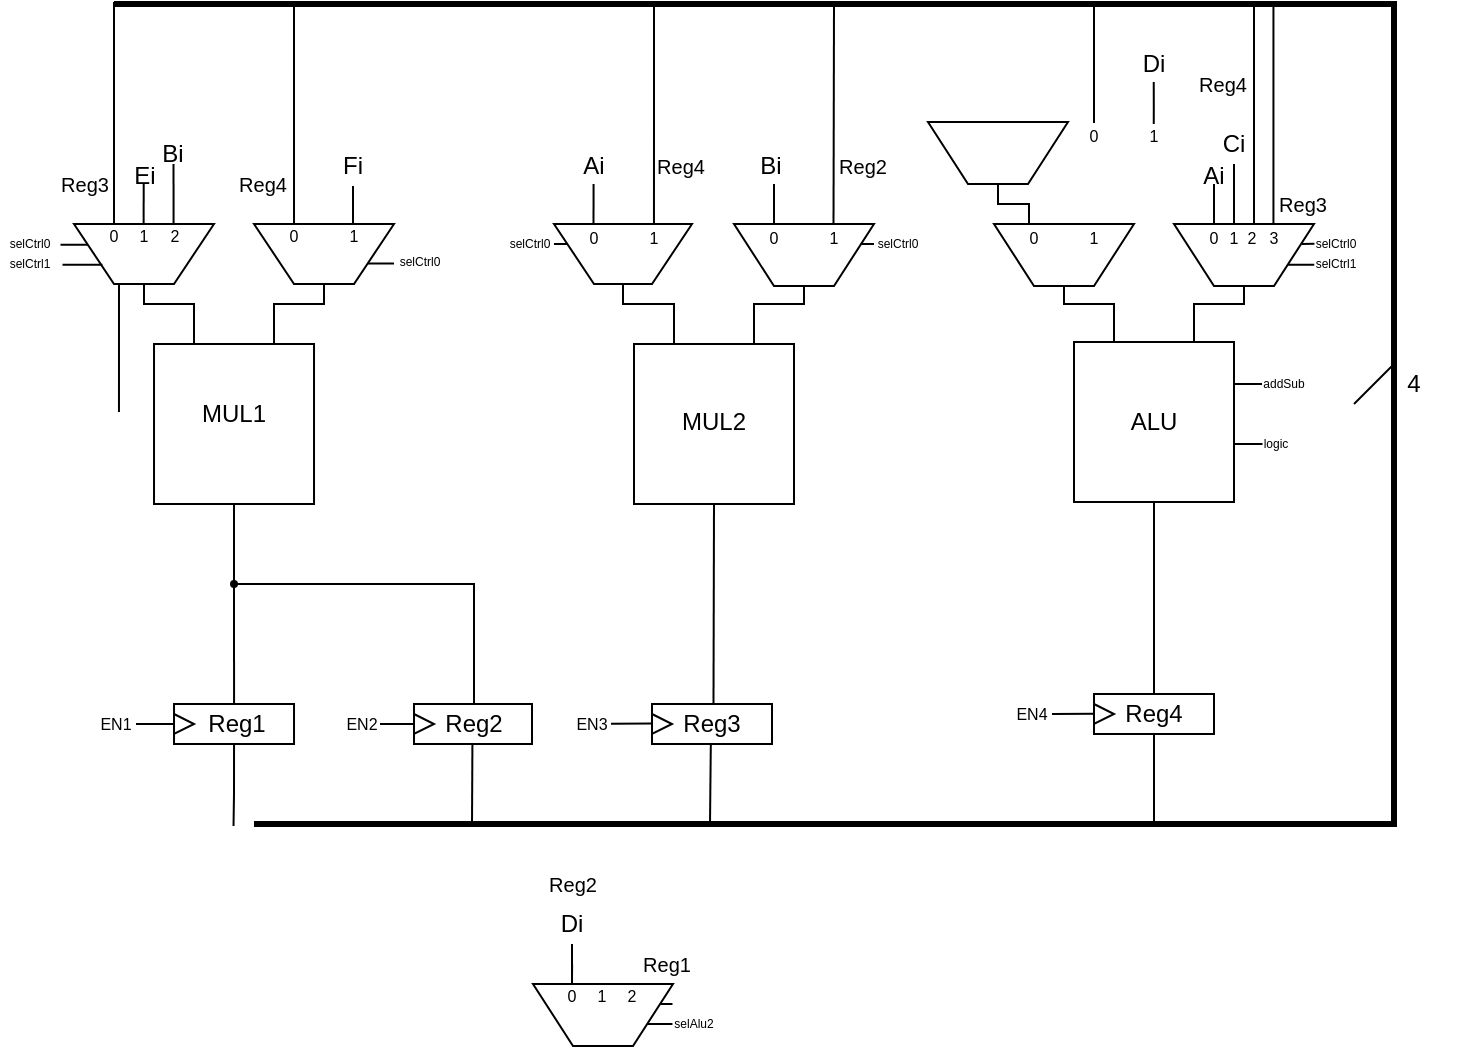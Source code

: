 <mxfile version="24.7.16">
  <diagram name="Página-1" id="IcZZVgsk4rq1F31GZpby">
    <mxGraphModel dx="361" dy="198" grid="1" gridSize="10" guides="1" tooltips="1" connect="1" arrows="1" fold="1" page="1" pageScale="1" pageWidth="827" pageHeight="1169" math="0" shadow="0">
      <root>
        <mxCell id="0" />
        <mxCell id="1" parent="0" />
        <mxCell id="w3CWmhNfxF5kTrnPfjpj-2" value="" style="rounded=0;whiteSpace=wrap;html=1;" parent="1" vertex="1">
          <mxGeometry x="399" y="400" width="60" height="20" as="geometry" />
        </mxCell>
        <mxCell id="w3CWmhNfxF5kTrnPfjpj-3" value="" style="triangle;whiteSpace=wrap;html=1;" parent="1" vertex="1">
          <mxGeometry x="399" y="405" width="10" height="10" as="geometry" />
        </mxCell>
        <mxCell id="w3CWmhNfxF5kTrnPfjpj-4" value="" style="rounded=0;whiteSpace=wrap;html=1;" parent="1" vertex="1">
          <mxGeometry x="160.01" y="400" width="60" height="20" as="geometry" />
        </mxCell>
        <mxCell id="w3CWmhNfxF5kTrnPfjpj-5" value="" style="triangle;whiteSpace=wrap;html=1;" parent="1" vertex="1">
          <mxGeometry x="160.01" y="405" width="10" height="10" as="geometry" />
        </mxCell>
        <mxCell id="w3CWmhNfxF5kTrnPfjpj-6" value="" style="rounded=0;whiteSpace=wrap;html=1;" parent="1" vertex="1">
          <mxGeometry x="620" y="395" width="60" height="20" as="geometry" />
        </mxCell>
        <mxCell id="w3CWmhNfxF5kTrnPfjpj-7" value="" style="triangle;whiteSpace=wrap;html=1;" parent="1" vertex="1">
          <mxGeometry x="620" y="400" width="10" height="10" as="geometry" />
        </mxCell>
        <mxCell id="w3CWmhNfxF5kTrnPfjpj-8" value="" style="rounded=0;whiteSpace=wrap;html=1;" parent="1" vertex="1">
          <mxGeometry x="280" y="400" width="59" height="20" as="geometry" />
        </mxCell>
        <mxCell id="w3CWmhNfxF5kTrnPfjpj-9" value="" style="triangle;whiteSpace=wrap;html=1;" parent="1" vertex="1">
          <mxGeometry x="280" y="405" width="10" height="10" as="geometry" />
        </mxCell>
        <mxCell id="w3CWmhNfxF5kTrnPfjpj-23" value="" style="whiteSpace=wrap;html=1;aspect=fixed;" parent="1" vertex="1">
          <mxGeometry x="150.01" y="220" width="80" height="80" as="geometry" />
        </mxCell>
        <mxCell id="w3CWmhNfxF5kTrnPfjpj-24" value="" style="whiteSpace=wrap;html=1;aspect=fixed;" parent="1" vertex="1">
          <mxGeometry x="390" y="220" width="80" height="80" as="geometry" />
        </mxCell>
        <mxCell id="3O2pPFy6m0-4gP0cNO_q-87" style="edgeStyle=orthogonalEdgeStyle;rounded=0;orthogonalLoop=1;jettySize=auto;html=1;endArrow=none;endFill=0;exitX=0.5;exitY=1;exitDx=0;exitDy=0;" edge="1" parent="1" source="w3CWmhNfxF5kTrnPfjpj-25">
          <mxGeometry relative="1" as="geometry">
            <mxPoint x="650" y="304" as="sourcePoint" />
            <mxPoint x="650" y="395" as="targetPoint" />
          </mxGeometry>
        </mxCell>
        <mxCell id="w3CWmhNfxF5kTrnPfjpj-25" value="" style="whiteSpace=wrap;html=1;aspect=fixed;" parent="1" vertex="1">
          <mxGeometry x="610" y="219" width="80" height="80" as="geometry" />
        </mxCell>
        <mxCell id="w3CWmhNfxF5kTrnPfjpj-175" style="edgeStyle=orthogonalEdgeStyle;rounded=0;orthogonalLoop=1;jettySize=auto;html=1;exitX=0.25;exitY=1;exitDx=0;exitDy=0;endArrow=none;endFill=0;" parent="1" edge="1">
          <mxGeometry relative="1" as="geometry">
            <mxPoint x="130" y="49" as="targetPoint" />
            <mxPoint x="132.49" y="254.0" as="sourcePoint" />
            <Array as="points">
              <mxPoint x="132.5" y="165.03" />
              <mxPoint x="129.5" y="165.03" />
            </Array>
          </mxGeometry>
        </mxCell>
        <mxCell id="w3CWmhNfxF5kTrnPfjpj-26" value="" style="shape=trapezoid;perimeter=trapezoidPerimeter;whiteSpace=wrap;html=1;fixedSize=1;direction=west;" parent="1" vertex="1">
          <mxGeometry x="110" y="160" width="70" height="30" as="geometry" />
        </mxCell>
        <mxCell id="w3CWmhNfxF5kTrnPfjpj-32" value="" style="ellipse;whiteSpace=wrap;html=1;aspect=fixed;rotation=15;" parent="1" vertex="1">
          <mxGeometry x="220.01" y="183.28" as="geometry" />
        </mxCell>
        <mxCell id="w3CWmhNfxF5kTrnPfjpj-37" value="ALU" style="text;html=1;align=center;verticalAlign=middle;whiteSpace=wrap;rounded=0;" parent="1" vertex="1">
          <mxGeometry x="620" y="244" width="60" height="30" as="geometry" />
        </mxCell>
        <mxCell id="w3CWmhNfxF5kTrnPfjpj-46" value="MUL1" style="text;html=1;align=center;verticalAlign=middle;whiteSpace=wrap;rounded=0;" parent="1" vertex="1">
          <mxGeometry x="160.01" y="240" width="60" height="30" as="geometry" />
        </mxCell>
        <mxCell id="w3CWmhNfxF5kTrnPfjpj-47" value="&lt;div&gt;MUL2&lt;/div&gt;" style="text;html=1;align=center;verticalAlign=middle;whiteSpace=wrap;rounded=0;" parent="1" vertex="1">
          <mxGeometry x="400" y="244" width="60" height="30" as="geometry" />
        </mxCell>
        <mxCell id="w3CWmhNfxF5kTrnPfjpj-50" value="" style="endArrow=none;html=1;rounded=0;" parent="1" edge="1">
          <mxGeometry width="50" height="50" relative="1" as="geometry">
            <mxPoint x="310" y="400" as="sourcePoint" />
            <mxPoint x="190" y="340" as="targetPoint" />
            <Array as="points">
              <mxPoint x="310" y="340" />
            </Array>
          </mxGeometry>
        </mxCell>
        <mxCell id="w3CWmhNfxF5kTrnPfjpj-58" value="" style="endArrow=none;html=1;rounded=0;entryX=0.5;entryY=0;entryDx=0;entryDy=0;" parent="1" target="w3CWmhNfxF5kTrnPfjpj-26" edge="1">
          <mxGeometry width="50" height="50" relative="1" as="geometry">
            <mxPoint x="170" y="220" as="sourcePoint" />
            <mxPoint x="168.76" y="195" as="targetPoint" />
            <Array as="points">
              <mxPoint x="170" y="210" />
              <mxPoint x="170" y="200" />
              <mxPoint x="160" y="200" />
              <mxPoint x="145" y="200" />
            </Array>
          </mxGeometry>
        </mxCell>
        <mxCell id="w3CWmhNfxF5kTrnPfjpj-65" value="Reg3" style="text;html=1;align=center;verticalAlign=middle;whiteSpace=wrap;rounded=0;" parent="1" vertex="1">
          <mxGeometry x="399" y="395" width="60" height="30" as="geometry" />
        </mxCell>
        <mxCell id="3O2pPFy6m0-4gP0cNO_q-81" style="edgeStyle=orthogonalEdgeStyle;rounded=0;orthogonalLoop=1;jettySize=auto;html=1;endArrow=none;endFill=0;exitX=0.475;exitY=0.833;exitDx=0;exitDy=0;exitPerimeter=0;" edge="1" parent="1" source="w3CWmhNfxF5kTrnPfjpj-66">
          <mxGeometry relative="1" as="geometry">
            <mxPoint x="189.76" y="461" as="targetPoint" />
            <mxPoint x="190.26" y="426" as="sourcePoint" />
          </mxGeometry>
        </mxCell>
        <mxCell id="w3CWmhNfxF5kTrnPfjpj-66" value="Reg1" style="text;html=1;align=center;verticalAlign=middle;whiteSpace=wrap;rounded=0;" parent="1" vertex="1">
          <mxGeometry x="162" y="395" width="59" height="30" as="geometry" />
        </mxCell>
        <mxCell id="w3CWmhNfxF5kTrnPfjpj-67" value="Reg4" style="text;html=1;align=center;verticalAlign=middle;whiteSpace=wrap;rounded=0;" parent="1" vertex="1">
          <mxGeometry x="620" y="390" width="60" height="30" as="geometry" />
        </mxCell>
        <mxCell id="w3CWmhNfxF5kTrnPfjpj-68" value="Reg2" style="text;html=1;align=center;verticalAlign=middle;whiteSpace=wrap;rounded=0;" parent="1" vertex="1">
          <mxGeometry x="279.5" y="395" width="60" height="30" as="geometry" />
        </mxCell>
        <mxCell id="w3CWmhNfxF5kTrnPfjpj-69" value="" style="endArrow=none;html=1;rounded=0;entryX=0;entryY=0;entryDx=0;entryDy=0;" parent="1" edge="1">
          <mxGeometry width="50" height="50" relative="1" as="geometry">
            <mxPoint x="690" y="240" as="sourcePoint" />
            <mxPoint x="704" y="240" as="targetPoint" />
          </mxGeometry>
        </mxCell>
        <mxCell id="w3CWmhNfxF5kTrnPfjpj-70" value="&lt;font style=&quot;font-size: 6px;&quot;&gt;addSub&lt;/font&gt;" style="text;html=1;align=center;verticalAlign=middle;whiteSpace=wrap;rounded=0;fontSize=6;" parent="1" vertex="1">
          <mxGeometry x="700" y="232.5" width="30" height="15" as="geometry" />
        </mxCell>
        <mxCell id="w3CWmhNfxF5kTrnPfjpj-76" value="" style="endArrow=none;html=1;rounded=0;" parent="1" edge="1">
          <mxGeometry width="50" height="50" relative="1" as="geometry">
            <mxPoint x="309" y="460" as="sourcePoint" />
            <mxPoint x="309.21" y="420" as="targetPoint" />
          </mxGeometry>
        </mxCell>
        <mxCell id="w3CWmhNfxF5kTrnPfjpj-77" value="" style="endArrow=none;html=1;rounded=0;" parent="1" edge="1">
          <mxGeometry width="50" height="50" relative="1" as="geometry">
            <mxPoint x="428" y="460" as="sourcePoint" />
            <mxPoint x="428.41" y="420" as="targetPoint" />
          </mxGeometry>
        </mxCell>
        <mxCell id="w3CWmhNfxF5kTrnPfjpj-78" value="" style="endArrow=none;html=1;rounded=0;" parent="1" edge="1">
          <mxGeometry width="50" height="50" relative="1" as="geometry">
            <mxPoint x="650" y="460" as="sourcePoint" />
            <mxPoint x="650" y="415" as="targetPoint" />
          </mxGeometry>
        </mxCell>
        <mxCell id="w3CWmhNfxF5kTrnPfjpj-79" value="" style="endArrow=none;html=1;rounded=0;strokeWidth=3;" parent="1" edge="1">
          <mxGeometry width="50" height="50" relative="1" as="geometry">
            <mxPoint x="200" y="460" as="sourcePoint" />
            <mxPoint x="130" y="50" as="targetPoint" />
            <Array as="points">
              <mxPoint x="500" y="460" />
              <mxPoint x="770" y="460" />
              <mxPoint x="770" y="50" />
            </Array>
          </mxGeometry>
        </mxCell>
        <mxCell id="w3CWmhNfxF5kTrnPfjpj-85" value="" style="endArrow=none;html=1;rounded=0;exitX=0.5;exitY=0;exitDx=0;exitDy=0;" parent="1" edge="1" source="3O2pPFy6m0-4gP0cNO_q-42">
          <mxGeometry width="50" height="50" relative="1" as="geometry">
            <mxPoint x="480.15" y="120" as="sourcePoint" />
            <mxPoint x="490" y="50" as="targetPoint" />
          </mxGeometry>
        </mxCell>
        <mxCell id="w3CWmhNfxF5kTrnPfjpj-86" value="" style="endArrow=none;html=1;rounded=0;" parent="1" edge="1">
          <mxGeometry width="50" height="50" relative="1" as="geometry">
            <mxPoint x="750" y="250" as="sourcePoint" />
            <mxPoint x="770" y="230" as="targetPoint" />
          </mxGeometry>
        </mxCell>
        <mxCell id="w3CWmhNfxF5kTrnPfjpj-87" value="4" style="text;html=1;align=center;verticalAlign=middle;whiteSpace=wrap;rounded=0;" parent="1" vertex="1">
          <mxGeometry x="750" y="225" width="60" height="30" as="geometry" />
        </mxCell>
        <mxCell id="w3CWmhNfxF5kTrnPfjpj-88" value="&lt;span style=&quot;font-size: 10px;&quot;&gt;Reg3&lt;/span&gt;" style="text;html=1;align=center;verticalAlign=middle;whiteSpace=wrap;rounded=0;" parent="1" vertex="1">
          <mxGeometry x="98" y="130" width="35" height="20" as="geometry" />
        </mxCell>
        <mxCell id="w3CWmhNfxF5kTrnPfjpj-89" value="&lt;span style=&quot;font-size: 10px;&quot;&gt;Reg4&lt;/span&gt;" style="text;html=1;align=center;verticalAlign=middle;whiteSpace=wrap;rounded=0;" parent="1" vertex="1">
          <mxGeometry x="187.01" y="130" width="35" height="20" as="geometry" />
        </mxCell>
        <mxCell id="w3CWmhNfxF5kTrnPfjpj-90" value="&lt;span style=&quot;font-size: 10px;&quot;&gt;Reg3&lt;/span&gt;" style="text;html=1;align=center;verticalAlign=middle;whiteSpace=wrap;rounded=0;" parent="1" vertex="1">
          <mxGeometry x="709" y="140" width="31" height="20" as="geometry" />
        </mxCell>
        <mxCell id="w3CWmhNfxF5kTrnPfjpj-91" value="&lt;span style=&quot;font-size: 10px;&quot;&gt;Reg4&lt;/span&gt;" style="text;html=1;align=center;verticalAlign=middle;whiteSpace=wrap;rounded=0;" parent="1" vertex="1">
          <mxGeometry x="396" y="121" width="35" height="20" as="geometry" />
        </mxCell>
        <mxCell id="w3CWmhNfxF5kTrnPfjpj-92" value="&lt;span style=&quot;font-size: 10px;&quot;&gt;Reg1&lt;/span&gt;" style="text;html=1;align=center;verticalAlign=middle;whiteSpace=wrap;rounded=0;" parent="1" vertex="1">
          <mxGeometry x="389.24" y="520" width="35" height="20" as="geometry" />
        </mxCell>
        <mxCell id="w3CWmhNfxF5kTrnPfjpj-93" value="&lt;span style=&quot;font-size: 10px;&quot;&gt;Reg4&lt;/span&gt;" style="text;html=1;align=center;verticalAlign=middle;whiteSpace=wrap;rounded=0;" parent="1" vertex="1">
          <mxGeometry x="669" y="80" width="31" height="20" as="geometry" />
        </mxCell>
        <mxCell id="w3CWmhNfxF5kTrnPfjpj-108" value="&lt;font style=&quot;font-size: 8px;&quot;&gt;0&lt;/font&gt;" style="text;html=1;align=center;verticalAlign=middle;whiteSpace=wrap;rounded=0;" parent="1" vertex="1">
          <mxGeometry x="125" y="160" width="10" height="10" as="geometry" />
        </mxCell>
        <mxCell id="w3CWmhNfxF5kTrnPfjpj-116" value="&lt;font style=&quot;font-size: 8px;&quot;&gt;1&lt;/font&gt;" style="text;html=1;align=center;verticalAlign=middle;whiteSpace=wrap;rounded=0;" parent="1" vertex="1">
          <mxGeometry x="140" y="160" width="10" height="10" as="geometry" />
        </mxCell>
        <mxCell id="w3CWmhNfxF5kTrnPfjpj-119" value="" style="endArrow=none;html=1;rounded=0;entryX=-0.023;entryY=0.511;entryDx=0;entryDy=0;entryPerimeter=0;" parent="1" edge="1">
          <mxGeometry width="50" height="50" relative="1" as="geometry">
            <mxPoint x="141" y="410" as="sourcePoint" />
            <mxPoint x="159.63" y="410.22" as="targetPoint" />
            <Array as="points">
              <mxPoint x="151" y="410" />
              <mxPoint x="160" y="410" />
            </Array>
          </mxGeometry>
        </mxCell>
        <mxCell id="w3CWmhNfxF5kTrnPfjpj-120" value="EN1" style="text;html=1;align=center;verticalAlign=middle;whiteSpace=wrap;rounded=0;fontSize=8;" parent="1" vertex="1">
          <mxGeometry x="121" y="405" width="20" height="10" as="geometry" />
        </mxCell>
        <mxCell id="w3CWmhNfxF5kTrnPfjpj-121" value="" style="endArrow=none;html=1;rounded=0;entryX=0;entryY=0.5;entryDx=0;entryDy=0;" parent="1" target="w3CWmhNfxF5kTrnPfjpj-9" edge="1">
          <mxGeometry width="50" height="50" relative="1" as="geometry">
            <mxPoint x="263" y="410" as="sourcePoint" />
            <mxPoint x="284" y="409.92" as="targetPoint" />
          </mxGeometry>
        </mxCell>
        <mxCell id="w3CWmhNfxF5kTrnPfjpj-122" value="EN2" style="text;html=1;align=center;verticalAlign=middle;whiteSpace=wrap;rounded=0;fontSize=8;" parent="1" vertex="1">
          <mxGeometry x="244" y="405" width="20" height="10" as="geometry" />
        </mxCell>
        <mxCell id="w3CWmhNfxF5kTrnPfjpj-123" value="" style="endArrow=none;html=1;rounded=0;" parent="1" edge="1">
          <mxGeometry width="50" height="50" relative="1" as="geometry">
            <mxPoint x="378.5" y="409.88" as="sourcePoint" />
            <mxPoint x="399.5" y="409.8" as="targetPoint" />
          </mxGeometry>
        </mxCell>
        <mxCell id="w3CWmhNfxF5kTrnPfjpj-124" value="EN3" style="text;html=1;align=center;verticalAlign=middle;whiteSpace=wrap;rounded=0;fontSize=8;" parent="1" vertex="1">
          <mxGeometry x="359" y="405" width="20" height="10" as="geometry" />
        </mxCell>
        <mxCell id="w3CWmhNfxF5kTrnPfjpj-125" value="" style="endArrow=none;html=1;rounded=0;" parent="1" edge="1">
          <mxGeometry width="50" height="50" relative="1" as="geometry">
            <mxPoint x="599" y="405" as="sourcePoint" />
            <mxPoint x="620" y="404.92" as="targetPoint" />
          </mxGeometry>
        </mxCell>
        <mxCell id="w3CWmhNfxF5kTrnPfjpj-126" value="EN4" style="text;html=1;align=center;verticalAlign=middle;whiteSpace=wrap;rounded=0;fontSize=8;" parent="1" vertex="1">
          <mxGeometry x="579" y="400" width="20" height="10" as="geometry" />
        </mxCell>
        <mxCell id="w3CWmhNfxF5kTrnPfjpj-128" value="&lt;span style=&quot;font-size: 6px;&quot;&gt;logic&lt;/span&gt;" style="text;html=1;align=center;verticalAlign=middle;whiteSpace=wrap;rounded=0;fontSize=6;" parent="1" vertex="1">
          <mxGeometry x="696" y="262" width="30" height="15" as="geometry" />
        </mxCell>
        <mxCell id="w3CWmhNfxF5kTrnPfjpj-129" value="selCtrl0" style="text;html=1;align=center;verticalAlign=middle;whiteSpace=wrap;rounded=0;fontSize=6;" parent="1" vertex="1">
          <mxGeometry x="73.25" y="165.36" width="30" height="10" as="geometry" />
        </mxCell>
        <mxCell id="w3CWmhNfxF5kTrnPfjpj-135" value="" style="endArrow=none;html=1;rounded=0;" parent="1" edge="1">
          <mxGeometry width="50" height="50" relative="1" as="geometry">
            <mxPoint x="690" y="270" as="sourcePoint" />
            <mxPoint x="704.26" y="270" as="targetPoint" />
          </mxGeometry>
        </mxCell>
        <mxCell id="w3CWmhNfxF5kTrnPfjpj-73" value="" style="ellipse;whiteSpace=wrap;html=1;aspect=fixed;fillColor=#000000;" parent="1" vertex="1">
          <mxGeometry x="188.51" y="338.5" width="3" height="3" as="geometry" />
        </mxCell>
        <mxCell id="w3CWmhNfxF5kTrnPfjpj-148" value="2" style="text;html=1;align=center;verticalAlign=middle;whiteSpace=wrap;rounded=0;fontSize=8;" parent="1" vertex="1">
          <mxGeometry x="155.5" y="161" width="8.5" height="10" as="geometry" />
        </mxCell>
        <mxCell id="w3CWmhNfxF5kTrnPfjpj-152" value="selCtrl1" style="text;html=1;align=center;verticalAlign=middle;whiteSpace=wrap;rounded=0;fontSize=6;" parent="1" vertex="1">
          <mxGeometry x="73.25" y="175.36" width="30" height="10" as="geometry" />
        </mxCell>
        <mxCell id="w3CWmhNfxF5kTrnPfjpj-159" style="edgeStyle=orthogonalEdgeStyle;rounded=0;orthogonalLoop=1;jettySize=auto;html=1;exitX=0.5;exitY=1;exitDx=0;exitDy=0;entryX=0.498;entryY=0.073;entryDx=0;entryDy=0;endArrow=none;endFill=0;entryPerimeter=0;" parent="1" edge="1">
          <mxGeometry relative="1" as="geometry">
            <mxPoint x="144.85" y="139.91" as="sourcePoint" />
            <mxPoint x="144.81" y="160.0" as="targetPoint" />
          </mxGeometry>
        </mxCell>
        <mxCell id="w3CWmhNfxF5kTrnPfjpj-155" value="Ei" style="text;html=1;align=center;verticalAlign=middle;whiteSpace=wrap;rounded=0;" parent="1" vertex="1">
          <mxGeometry x="127.5" y="126" width="35" height="20" as="geometry" />
        </mxCell>
        <mxCell id="3O2pPFy6m0-4gP0cNO_q-29" style="edgeStyle=orthogonalEdgeStyle;rounded=0;orthogonalLoop=1;jettySize=auto;html=1;exitX=0.5;exitY=1;exitDx=0;exitDy=0;endArrow=none;endFill=0;" edge="1" parent="1" source="w3CWmhNfxF5kTrnPfjpj-158">
          <mxGeometry relative="1" as="geometry">
            <mxPoint x="160" y="160" as="targetPoint" />
            <Array as="points">
              <mxPoint x="160" y="160" />
              <mxPoint x="160" y="160" />
            </Array>
          </mxGeometry>
        </mxCell>
        <mxCell id="w3CWmhNfxF5kTrnPfjpj-158" value="Bi" style="text;html=1;align=center;verticalAlign=middle;whiteSpace=wrap;rounded=0;" parent="1" vertex="1">
          <mxGeometry x="153.25" y="120" width="13" height="10" as="geometry" />
        </mxCell>
        <mxCell id="w3CWmhNfxF5kTrnPfjpj-172" style="edgeStyle=orthogonalEdgeStyle;rounded=0;orthogonalLoop=1;jettySize=auto;html=1;exitX=0;exitY=0.25;exitDx=0;exitDy=0;endArrow=none;endFill=0;" parent="1" source="w3CWmhNfxF5kTrnPfjpj-160" edge="1">
          <mxGeometry relative="1" as="geometry">
            <mxPoint x="270" y="180" as="targetPoint" />
          </mxGeometry>
        </mxCell>
        <mxCell id="w3CWmhNfxF5kTrnPfjpj-160" value="" style="shape=trapezoid;perimeter=trapezoidPerimeter;whiteSpace=wrap;html=1;fixedSize=1;direction=west;" parent="1" vertex="1">
          <mxGeometry x="200.01" y="160" width="70" height="30" as="geometry" />
        </mxCell>
        <mxCell id="w3CWmhNfxF5kTrnPfjpj-161" value="&lt;font style=&quot;font-size: 8px;&quot;&gt;0&lt;/font&gt;" style="text;html=1;align=center;verticalAlign=middle;whiteSpace=wrap;rounded=0;" parent="1" vertex="1">
          <mxGeometry x="210.01" y="160" width="20" height="10" as="geometry" />
        </mxCell>
        <mxCell id="w3CWmhNfxF5kTrnPfjpj-162" value="&lt;font style=&quot;font-size: 8px;&quot;&gt;1&lt;/font&gt;" style="text;html=1;align=center;verticalAlign=middle;whiteSpace=wrap;rounded=0;" parent="1" vertex="1">
          <mxGeometry x="239.51" y="160" width="20" height="10" as="geometry" />
        </mxCell>
        <mxCell id="w3CWmhNfxF5kTrnPfjpj-168" value="selCtrl0" style="text;html=1;align=center;verticalAlign=middle;whiteSpace=wrap;rounded=0;fontSize=6;" parent="1" vertex="1">
          <mxGeometry x="268" y="174.36" width="30" height="10" as="geometry" />
        </mxCell>
        <mxCell id="w3CWmhNfxF5kTrnPfjpj-169" style="edgeStyle=orthogonalEdgeStyle;rounded=0;orthogonalLoop=1;jettySize=auto;html=1;exitX=0.5;exitY=0;exitDx=0;exitDy=0;entryX=0.75;entryY=0;entryDx=0;entryDy=0;endArrow=none;endFill=0;" parent="1" source="w3CWmhNfxF5kTrnPfjpj-160" target="w3CWmhNfxF5kTrnPfjpj-23" edge="1">
          <mxGeometry relative="1" as="geometry">
            <Array as="points">
              <mxPoint x="235" y="200" />
              <mxPoint x="210" y="200" />
            </Array>
          </mxGeometry>
        </mxCell>
        <mxCell id="w3CWmhNfxF5kTrnPfjpj-179" style="edgeStyle=orthogonalEdgeStyle;rounded=0;orthogonalLoop=1;jettySize=auto;html=1;exitX=0.5;exitY=1;exitDx=0;exitDy=0;endArrow=none;endFill=0;entryX=0.5;entryY=0;entryDx=0;entryDy=0;" parent="1" source="w3CWmhNfxF5kTrnPfjpj-177" target="w3CWmhNfxF5kTrnPfjpj-162" edge="1">
          <mxGeometry relative="1" as="geometry">
            <mxPoint x="220" y="160" as="targetPoint" />
          </mxGeometry>
        </mxCell>
        <mxCell id="w3CWmhNfxF5kTrnPfjpj-177" value="Fi" style="text;html=1;align=center;verticalAlign=middle;whiteSpace=wrap;rounded=0;" parent="1" vertex="1">
          <mxGeometry x="232.01" y="121" width="35" height="20" as="geometry" />
        </mxCell>
        <mxCell id="3O2pPFy6m0-4gP0cNO_q-14" style="edgeStyle=orthogonalEdgeStyle;rounded=0;orthogonalLoop=1;jettySize=auto;html=1;exitX=0.5;exitY=0;exitDx=0;exitDy=0;endArrow=none;endFill=0;" edge="1" parent="1" source="w3CWmhNfxF5kTrnPfjpj-161">
          <mxGeometry relative="1" as="geometry">
            <mxPoint x="250" y="50" as="targetPoint" />
            <mxPoint x="239.7" y="239" as="sourcePoint" />
            <Array as="points">
              <mxPoint x="220" y="50" />
            </Array>
          </mxGeometry>
        </mxCell>
        <mxCell id="3O2pPFy6m0-4gP0cNO_q-22" value="" style="endArrow=none;html=1;rounded=0;exitX=1;exitY=0.5;exitDx=0;exitDy=0;" edge="1" parent="1" source="w3CWmhNfxF5kTrnPfjpj-129">
          <mxGeometry width="50" height="50" relative="1" as="geometry">
            <mxPoint x="77" y="170.33" as="sourcePoint" />
            <mxPoint x="117" y="170.33" as="targetPoint" />
          </mxGeometry>
        </mxCell>
        <mxCell id="3O2pPFy6m0-4gP0cNO_q-23" style="edgeStyle=orthogonalEdgeStyle;rounded=0;orthogonalLoop=1;jettySize=auto;html=1;entryX=0.78;entryY=0.293;entryDx=0;entryDy=0;entryPerimeter=0;endArrow=none;endFill=0;" edge="1" parent="1">
          <mxGeometry relative="1" as="geometry">
            <mxPoint x="104.25" y="180.403" as="sourcePoint" />
            <mxPoint x="124.2" y="180.57" as="targetPoint" />
          </mxGeometry>
        </mxCell>
        <mxCell id="3O2pPFy6m0-4gP0cNO_q-36" style="edgeStyle=orthogonalEdgeStyle;rounded=0;orthogonalLoop=1;jettySize=auto;html=1;entryX=0.25;entryY=0;entryDx=0;entryDy=0;endArrow=none;endFill=0;" edge="1" parent="1" source="3O2pPFy6m0-4gP0cNO_q-30" target="w3CWmhNfxF5kTrnPfjpj-24">
          <mxGeometry relative="1" as="geometry">
            <Array as="points">
              <mxPoint x="385" y="200" />
              <mxPoint x="410" y="200" />
            </Array>
          </mxGeometry>
        </mxCell>
        <mxCell id="3O2pPFy6m0-4gP0cNO_q-30" value="" style="shape=trapezoid;perimeter=trapezoidPerimeter;whiteSpace=wrap;html=1;fixedSize=1;direction=west;" vertex="1" parent="1">
          <mxGeometry x="350" y="160" width="69" height="30" as="geometry" />
        </mxCell>
        <mxCell id="3O2pPFy6m0-4gP0cNO_q-38" style="edgeStyle=orthogonalEdgeStyle;rounded=0;orthogonalLoop=1;jettySize=auto;html=1;exitX=0.5;exitY=0;exitDx=0;exitDy=0;entryX=0.75;entryY=0;entryDx=0;entryDy=0;endArrow=none;endFill=0;" edge="1" parent="1" source="3O2pPFy6m0-4gP0cNO_q-35" target="w3CWmhNfxF5kTrnPfjpj-24">
          <mxGeometry relative="1" as="geometry">
            <Array as="points">
              <mxPoint x="475" y="200" />
              <mxPoint x="450" y="200" />
            </Array>
          </mxGeometry>
        </mxCell>
        <mxCell id="3O2pPFy6m0-4gP0cNO_q-35" value="" style="shape=trapezoid;perimeter=trapezoidPerimeter;whiteSpace=wrap;html=1;fixedSize=1;direction=west;" vertex="1" parent="1">
          <mxGeometry x="440" y="160" width="70" height="31" as="geometry" />
        </mxCell>
        <mxCell id="3O2pPFy6m0-4gP0cNO_q-39" value="&lt;font style=&quot;font-size: 8px;&quot;&gt;0&lt;/font&gt;" style="text;html=1;align=center;verticalAlign=middle;whiteSpace=wrap;rounded=0;" vertex="1" parent="1">
          <mxGeometry x="359.75" y="161" width="20" height="10" as="geometry" />
        </mxCell>
        <mxCell id="3O2pPFy6m0-4gP0cNO_q-47" style="edgeStyle=orthogonalEdgeStyle;rounded=0;orthogonalLoop=1;jettySize=auto;html=1;endArrow=none;endFill=0;exitX=0.499;exitY=-0.126;exitDx=0;exitDy=0;exitPerimeter=0;" edge="1" parent="1" source="3O2pPFy6m0-4gP0cNO_q-40">
          <mxGeometry relative="1" as="geometry">
            <mxPoint x="400" y="50" as="targetPoint" />
          </mxGeometry>
        </mxCell>
        <mxCell id="3O2pPFy6m0-4gP0cNO_q-40" value="&lt;font style=&quot;font-size: 8px;&quot;&gt;1&lt;/font&gt;" style="text;html=1;align=center;verticalAlign=middle;whiteSpace=wrap;rounded=0;" vertex="1" parent="1">
          <mxGeometry x="390" y="161" width="20" height="10" as="geometry" />
        </mxCell>
        <mxCell id="3O2pPFy6m0-4gP0cNO_q-41" value="&lt;font style=&quot;font-size: 8px;&quot;&gt;0&lt;/font&gt;" style="text;html=1;align=center;verticalAlign=middle;whiteSpace=wrap;rounded=0;" vertex="1" parent="1">
          <mxGeometry x="450" y="161" width="20" height="10" as="geometry" />
        </mxCell>
        <mxCell id="3O2pPFy6m0-4gP0cNO_q-42" value="&lt;font style=&quot;font-size: 8px;&quot;&gt;1&lt;/font&gt;" style="text;html=1;align=center;verticalAlign=middle;whiteSpace=wrap;rounded=0;" vertex="1" parent="1">
          <mxGeometry x="479.75" y="161" width="20" height="10" as="geometry" />
        </mxCell>
        <mxCell id="3O2pPFy6m0-4gP0cNO_q-46" style="edgeStyle=orthogonalEdgeStyle;rounded=0;orthogonalLoop=1;jettySize=auto;html=1;entryX=0.5;entryY=0;entryDx=0;entryDy=0;endArrow=none;endFill=0;" edge="1" parent="1">
          <mxGeometry relative="1" as="geometry">
            <mxPoint x="369.794" y="140" as="sourcePoint" />
            <mxPoint x="369.75" y="160" as="targetPoint" />
          </mxGeometry>
        </mxCell>
        <mxCell id="3O2pPFy6m0-4gP0cNO_q-43" value="Ai" style="text;html=1;align=center;verticalAlign=middle;whiteSpace=wrap;rounded=0;" vertex="1" parent="1">
          <mxGeometry x="360.88" y="121" width="17.75" height="20" as="geometry" />
        </mxCell>
        <mxCell id="3O2pPFy6m0-4gP0cNO_q-48" style="edgeStyle=orthogonalEdgeStyle;rounded=0;orthogonalLoop=1;jettySize=auto;html=1;entryX=0.5;entryY=0;entryDx=0;entryDy=0;endArrow=none;endFill=0;" edge="1" parent="1">
          <mxGeometry relative="1" as="geometry">
            <mxPoint x="460.007" y="140" as="sourcePoint" />
            <mxPoint x="460" y="160" as="targetPoint" />
            <Array as="points">
              <mxPoint x="460" y="160" />
            </Array>
          </mxGeometry>
        </mxCell>
        <mxCell id="3O2pPFy6m0-4gP0cNO_q-44" value="Bi" style="text;html=1;align=center;verticalAlign=middle;whiteSpace=wrap;rounded=0;" vertex="1" parent="1">
          <mxGeometry x="450.25" y="121" width="17.25" height="20" as="geometry" />
        </mxCell>
        <mxCell id="3O2pPFy6m0-4gP0cNO_q-49" value="&lt;span style=&quot;font-size: 10px;&quot;&gt;Reg2&lt;/span&gt;" style="text;html=1;align=center;verticalAlign=middle;whiteSpace=wrap;rounded=0;" vertex="1" parent="1">
          <mxGeometry x="486.5" y="121" width="35" height="20" as="geometry" />
        </mxCell>
        <mxCell id="3O2pPFy6m0-4gP0cNO_q-104" style="edgeStyle=orthogonalEdgeStyle;rounded=0;orthogonalLoop=1;jettySize=auto;html=1;entryX=0.75;entryY=0;entryDx=0;entryDy=0;endArrow=none;endFill=0;" edge="1" parent="1" source="3O2pPFy6m0-4gP0cNO_q-50" target="w3CWmhNfxF5kTrnPfjpj-25">
          <mxGeometry relative="1" as="geometry">
            <Array as="points">
              <mxPoint x="695" y="200" />
              <mxPoint x="670" y="200" />
            </Array>
          </mxGeometry>
        </mxCell>
        <mxCell id="3O2pPFy6m0-4gP0cNO_q-50" value="" style="shape=trapezoid;perimeter=trapezoidPerimeter;whiteSpace=wrap;html=1;fixedSize=1;direction=west;" vertex="1" parent="1">
          <mxGeometry x="660" y="160" width="70" height="31" as="geometry" />
        </mxCell>
        <mxCell id="3O2pPFy6m0-4gP0cNO_q-52" value="" style="shape=trapezoid;perimeter=trapezoidPerimeter;whiteSpace=wrap;html=1;fixedSize=1;direction=west;" vertex="1" parent="1">
          <mxGeometry x="339.5" y="540" width="70" height="31" as="geometry" />
        </mxCell>
        <mxCell id="3O2pPFy6m0-4gP0cNO_q-56" value="&lt;font style=&quot;font-size: 8px;&quot;&gt;1&lt;/font&gt;" style="text;html=1;align=center;verticalAlign=middle;whiteSpace=wrap;rounded=0;" vertex="1" parent="1">
          <mxGeometry x="680" y="161" width="20" height="10" as="geometry" />
        </mxCell>
        <mxCell id="3O2pPFy6m0-4gP0cNO_q-102" style="edgeStyle=orthogonalEdgeStyle;rounded=0;orthogonalLoop=1;jettySize=auto;html=1;endArrow=none;endFill=0;entryX=0.51;entryY=0.7;entryDx=0;entryDy=0;entryPerimeter=0;" edge="1" parent="1" target="3O2pPFy6m0-4gP0cNO_q-73">
          <mxGeometry relative="1" as="geometry">
            <mxPoint x="680" y="149" as="targetPoint" />
            <mxPoint x="680.003" y="160" as="sourcePoint" />
          </mxGeometry>
        </mxCell>
        <mxCell id="3O2pPFy6m0-4gP0cNO_q-57" value="&lt;font style=&quot;font-size: 8px;&quot;&gt;0&lt;/font&gt;" style="text;html=1;align=center;verticalAlign=middle;whiteSpace=wrap;rounded=0;" vertex="1" parent="1">
          <mxGeometry x="670" y="161" width="20" height="10" as="geometry" />
        </mxCell>
        <mxCell id="3O2pPFy6m0-4gP0cNO_q-58" value="&lt;font style=&quot;font-size: 8px;&quot;&gt;3&lt;/font&gt;" style="text;html=1;align=center;verticalAlign=middle;whiteSpace=wrap;rounded=0;" vertex="1" parent="1">
          <mxGeometry x="700" y="161" width="20" height="10" as="geometry" />
        </mxCell>
        <mxCell id="3O2pPFy6m0-4gP0cNO_q-59" value="2" style="text;html=1;align=center;verticalAlign=middle;whiteSpace=wrap;rounded=0;fontSize=8;" vertex="1" parent="1">
          <mxGeometry x="689" y="162" width="20" height="10" as="geometry" />
        </mxCell>
        <mxCell id="3O2pPFy6m0-4gP0cNO_q-60" value="selCtrl0" style="text;html=1;align=center;verticalAlign=middle;whiteSpace=wrap;rounded=0;fontSize=6;" vertex="1" parent="1">
          <mxGeometry x="323" y="165.36" width="30" height="10" as="geometry" />
        </mxCell>
        <mxCell id="3O2pPFy6m0-4gP0cNO_q-62" value="" style="endArrow=none;html=1;rounded=0;entryX=0.906;entryY=0.667;entryDx=0;entryDy=0;entryPerimeter=0;" edge="1" parent="1" target="3O2pPFy6m0-4gP0cNO_q-30">
          <mxGeometry width="50" height="50" relative="1" as="geometry">
            <mxPoint x="350" y="170" as="sourcePoint" />
            <mxPoint x="340" y="190" as="targetPoint" />
          </mxGeometry>
        </mxCell>
        <mxCell id="3O2pPFy6m0-4gP0cNO_q-63" value="selCtrl0" style="text;html=1;align=center;verticalAlign=middle;whiteSpace=wrap;rounded=0;fontSize=6;" vertex="1" parent="1">
          <mxGeometry x="507" y="165.36" width="30" height="10" as="geometry" />
        </mxCell>
        <mxCell id="3O2pPFy6m0-4gP0cNO_q-64" value="" style="endArrow=none;html=1;rounded=0;entryX=0.906;entryY=0.667;entryDx=0;entryDy=0;entryPerimeter=0;exitX=0.095;exitY=0.679;exitDx=0;exitDy=0;exitPerimeter=0;" edge="1" parent="1" source="3O2pPFy6m0-4gP0cNO_q-35">
          <mxGeometry width="50" height="50" relative="1" as="geometry">
            <mxPoint x="504" y="169.96" as="sourcePoint" />
            <mxPoint x="510" y="169.96" as="targetPoint" />
          </mxGeometry>
        </mxCell>
        <mxCell id="3O2pPFy6m0-4gP0cNO_q-65" value="&lt;font style=&quot;font-size: 8px;&quot;&gt;0&lt;/font&gt;" style="text;html=1;align=center;verticalAlign=middle;whiteSpace=wrap;rounded=0;" vertex="1" parent="1">
          <mxGeometry x="349.24" y="540" width="20" height="10" as="geometry" />
        </mxCell>
        <mxCell id="3O2pPFy6m0-4gP0cNO_q-66" value="&lt;font style=&quot;font-size: 8px;&quot;&gt;1&lt;/font&gt;" style="text;html=1;align=center;verticalAlign=middle;whiteSpace=wrap;rounded=0;" vertex="1" parent="1">
          <mxGeometry x="369.24" y="540" width="10" height="10" as="geometry" />
        </mxCell>
        <mxCell id="3O2pPFy6m0-4gP0cNO_q-67" value="&lt;font style=&quot;font-size: 8px;&quot;&gt;2&lt;/font&gt;" style="text;html=1;align=center;verticalAlign=middle;whiteSpace=wrap;rounded=0;" vertex="1" parent="1">
          <mxGeometry x="379.24" y="540" width="20" height="10" as="geometry" />
        </mxCell>
        <mxCell id="3O2pPFy6m0-4gP0cNO_q-98" style="edgeStyle=orthogonalEdgeStyle;rounded=0;orthogonalLoop=1;jettySize=auto;html=1;exitX=0.5;exitY=1;exitDx=0;exitDy=0;endArrow=none;endFill=0;" edge="1" parent="1" source="3O2pPFy6m0-4gP0cNO_q-68">
          <mxGeometry relative="1" as="geometry">
            <mxPoint x="690" y="160" as="targetPoint" />
          </mxGeometry>
        </mxCell>
        <mxCell id="3O2pPFy6m0-4gP0cNO_q-68" value="Ci" style="text;html=1;align=center;verticalAlign=middle;whiteSpace=wrap;rounded=0;" vertex="1" parent="1">
          <mxGeometry x="680.19" y="110" width="19.62" height="20" as="geometry" />
        </mxCell>
        <mxCell id="3O2pPFy6m0-4gP0cNO_q-73" value="Ai" style="text;html=1;align=center;verticalAlign=middle;whiteSpace=wrap;rounded=0;" vertex="1" parent="1">
          <mxGeometry x="670" y="126" width="19.62" height="20" as="geometry" />
        </mxCell>
        <mxCell id="3O2pPFy6m0-4gP0cNO_q-77" style="edgeStyle=orthogonalEdgeStyle;rounded=0;orthogonalLoop=1;jettySize=auto;html=1;endArrow=none;endFill=0;" edge="1" parent="1" source="3O2pPFy6m0-4gP0cNO_q-76">
          <mxGeometry relative="1" as="geometry">
            <mxPoint x="359.05" y="530" as="targetPoint" />
          </mxGeometry>
        </mxCell>
        <mxCell id="3O2pPFy6m0-4gP0cNO_q-76" value="Di" style="text;html=1;align=center;verticalAlign=middle;whiteSpace=wrap;rounded=0;" vertex="1" parent="1">
          <mxGeometry x="349.24" y="500" width="19.62" height="20" as="geometry" />
        </mxCell>
        <mxCell id="3O2pPFy6m0-4gP0cNO_q-80" value="&lt;span style=&quot;font-size: 10px;&quot;&gt;Reg2&lt;/span&gt;" style="text;html=1;align=center;verticalAlign=middle;whiteSpace=wrap;rounded=0;" vertex="1" parent="1">
          <mxGeometry x="343.74" y="480" width="31" height="20" as="geometry" />
        </mxCell>
        <mxCell id="3O2pPFy6m0-4gP0cNO_q-83" value="" style="endArrow=none;html=1;rounded=0;entryX=0.5;entryY=1;entryDx=0;entryDy=0;" edge="1" parent="1" target="w3CWmhNfxF5kTrnPfjpj-24">
          <mxGeometry width="50" height="50" relative="1" as="geometry">
            <mxPoint x="429.75" y="400" as="sourcePoint" />
            <mxPoint x="479.75" y="350" as="targetPoint" />
          </mxGeometry>
        </mxCell>
        <mxCell id="3O2pPFy6m0-4gP0cNO_q-85" value="" style="endArrow=none;html=1;rounded=0;exitX=0.475;exitY=0.167;exitDx=0;exitDy=0;exitPerimeter=0;entryX=0.5;entryY=1;entryDx=0;entryDy=0;" edge="1" parent="1" source="w3CWmhNfxF5kTrnPfjpj-66" target="w3CWmhNfxF5kTrnPfjpj-23">
          <mxGeometry width="50" height="50" relative="1" as="geometry">
            <mxPoint x="216.01" y="350" as="sourcePoint" />
            <mxPoint x="188.51" y="300" as="targetPoint" />
          </mxGeometry>
        </mxCell>
        <mxCell id="3O2pPFy6m0-4gP0cNO_q-88" value="selCtrl0" style="text;html=1;align=center;verticalAlign=middle;whiteSpace=wrap;rounded=0;fontSize=6;" vertex="1" parent="1">
          <mxGeometry x="726" y="164.5" width="30" height="10" as="geometry" />
        </mxCell>
        <mxCell id="3O2pPFy6m0-4gP0cNO_q-89" value="selCtrl1" style="text;html=1;align=center;verticalAlign=middle;whiteSpace=wrap;rounded=0;fontSize=6;" vertex="1" parent="1">
          <mxGeometry x="726" y="174.5" width="30" height="10" as="geometry" />
        </mxCell>
        <mxCell id="3O2pPFy6m0-4gP0cNO_q-90" value="" style="endArrow=none;html=1;rounded=0;entryX=0.911;entryY=0.68;entryDx=0;entryDy=0;entryPerimeter=0;" edge="1" parent="1">
          <mxGeometry width="50" height="50" relative="1" as="geometry">
            <mxPoint x="724" y="170" as="sourcePoint" />
            <mxPoint x="730.23" y="169.92" as="targetPoint" />
          </mxGeometry>
        </mxCell>
        <mxCell id="3O2pPFy6m0-4gP0cNO_q-92" value="" style="endArrow=none;html=1;rounded=0;entryX=1;entryY=0.25;entryDx=0;entryDy=0;exitX=1;exitY=0.5;exitDx=0;exitDy=0;" edge="1" parent="1">
          <mxGeometry width="50" height="50" relative="1" as="geometry">
            <mxPoint x="717" y="180.32" as="sourcePoint" />
            <mxPoint x="730.125" y="180.344" as="targetPoint" />
          </mxGeometry>
        </mxCell>
        <mxCell id="3O2pPFy6m0-4gP0cNO_q-94" value="selAlu2" style="text;html=1;align=center;verticalAlign=middle;whiteSpace=wrap;rounded=0;fontSize=6;" vertex="1" parent="1">
          <mxGeometry x="405.24" y="555.36" width="30" height="10" as="geometry" />
        </mxCell>
        <mxCell id="3O2pPFy6m0-4gP0cNO_q-95" value="" style="endArrow=none;html=1;rounded=0;exitX=0.095;exitY=0.679;exitDx=0;exitDy=0;exitPerimeter=0;" edge="1" parent="1">
          <mxGeometry width="50" height="50" relative="1" as="geometry">
            <mxPoint x="403.24" y="550" as="sourcePoint" />
            <mxPoint x="409.24" y="550" as="targetPoint" />
          </mxGeometry>
        </mxCell>
        <mxCell id="3O2pPFy6m0-4gP0cNO_q-96" value="" style="endArrow=none;html=1;rounded=0;entryX=0.133;entryY=0.467;entryDx=0;entryDy=0;entryPerimeter=0;exitX=0.183;exitY=0.355;exitDx=0;exitDy=0;exitPerimeter=0;" edge="1" parent="1" source="3O2pPFy6m0-4gP0cNO_q-52" target="3O2pPFy6m0-4gP0cNO_q-94">
          <mxGeometry width="50" height="50" relative="1" as="geometry">
            <mxPoint x="399.24" y="570" as="sourcePoint" />
            <mxPoint x="399.24" y="570" as="targetPoint" />
            <Array as="points">
              <mxPoint x="399.24" y="560" />
            </Array>
          </mxGeometry>
        </mxCell>
        <mxCell id="3O2pPFy6m0-4gP0cNO_q-125" style="edgeStyle=orthogonalEdgeStyle;rounded=0;orthogonalLoop=1;jettySize=auto;html=1;entryX=0.75;entryY=1;entryDx=0;entryDy=0;endArrow=none;endFill=0;" edge="1" parent="1" source="3O2pPFy6m0-4gP0cNO_q-105" target="3O2pPFy6m0-4gP0cNO_q-106">
          <mxGeometry relative="1" as="geometry">
            <Array as="points">
              <mxPoint x="572" y="150" />
              <mxPoint x="587" y="150" />
            </Array>
          </mxGeometry>
        </mxCell>
        <mxCell id="3O2pPFy6m0-4gP0cNO_q-105" value="" style="shape=trapezoid;perimeter=trapezoidPerimeter;whiteSpace=wrap;html=1;fixedSize=1;direction=west;" vertex="1" parent="1">
          <mxGeometry x="537" y="109" width="70" height="31" as="geometry" />
        </mxCell>
        <mxCell id="3O2pPFy6m0-4gP0cNO_q-110" style="edgeStyle=orthogonalEdgeStyle;rounded=0;orthogonalLoop=1;jettySize=auto;html=1;entryX=0.25;entryY=0;entryDx=0;entryDy=0;endArrow=none;endFill=0;" edge="1" parent="1" source="3O2pPFy6m0-4gP0cNO_q-106" target="w3CWmhNfxF5kTrnPfjpj-25">
          <mxGeometry relative="1" as="geometry">
            <Array as="points">
              <mxPoint x="605" y="200" />
              <mxPoint x="630" y="200" />
            </Array>
          </mxGeometry>
        </mxCell>
        <mxCell id="3O2pPFy6m0-4gP0cNO_q-106" value="" style="shape=trapezoid;perimeter=trapezoidPerimeter;whiteSpace=wrap;html=1;fixedSize=1;direction=west;" vertex="1" parent="1">
          <mxGeometry x="570" y="160" width="70" height="31" as="geometry" />
        </mxCell>
        <mxCell id="3O2pPFy6m0-4gP0cNO_q-108" value="" style="endArrow=none;html=1;rounded=0;exitX=0.5;exitY=0;exitDx=0;exitDy=0;" edge="1" parent="1">
          <mxGeometry width="50" height="50" relative="1" as="geometry">
            <mxPoint x="700" y="160" as="sourcePoint" />
            <mxPoint x="700" y="49" as="targetPoint" />
          </mxGeometry>
        </mxCell>
        <mxCell id="3O2pPFy6m0-4gP0cNO_q-109" value="" style="endArrow=none;html=1;rounded=0;exitX=0.5;exitY=0;exitDx=0;exitDy=0;" edge="1" parent="1">
          <mxGeometry width="50" height="50" relative="1" as="geometry">
            <mxPoint x="709.72" y="160" as="sourcePoint" />
            <mxPoint x="709.72" y="49" as="targetPoint" />
          </mxGeometry>
        </mxCell>
        <mxCell id="3O2pPFy6m0-4gP0cNO_q-111" value="&lt;font style=&quot;font-size: 8px;&quot;&gt;0&lt;/font&gt;" style="text;html=1;align=center;verticalAlign=middle;whiteSpace=wrap;rounded=0;" vertex="1" parent="1">
          <mxGeometry x="580.25" y="161" width="20" height="10" as="geometry" />
        </mxCell>
        <mxCell id="3O2pPFy6m0-4gP0cNO_q-112" value="&lt;font style=&quot;font-size: 8px;&quot;&gt;1&lt;/font&gt;" style="text;html=1;align=center;verticalAlign=middle;whiteSpace=wrap;rounded=0;" vertex="1" parent="1">
          <mxGeometry x="610" y="161" width="20" height="10" as="geometry" />
        </mxCell>
        <mxCell id="3O2pPFy6m0-4gP0cNO_q-113" value="&lt;font style=&quot;font-size: 8px;&quot;&gt;0&lt;/font&gt;" style="text;html=1;align=center;verticalAlign=middle;whiteSpace=wrap;rounded=0;" vertex="1" parent="1">
          <mxGeometry x="610" y="110" width="20" height="10" as="geometry" />
        </mxCell>
        <mxCell id="3O2pPFy6m0-4gP0cNO_q-114" value="&lt;font style=&quot;font-size: 8px;&quot;&gt;1&lt;/font&gt;" style="text;html=1;align=center;verticalAlign=middle;whiteSpace=wrap;rounded=0;" vertex="1" parent="1">
          <mxGeometry x="640" y="110" width="20" height="10" as="geometry" />
        </mxCell>
        <mxCell id="3O2pPFy6m0-4gP0cNO_q-118" value="" style="endArrow=none;html=1;rounded=0;" edge="1" parent="1">
          <mxGeometry width="50" height="50" relative="1" as="geometry">
            <mxPoint x="620" y="109.5" as="sourcePoint" />
            <mxPoint x="620" y="50.5" as="targetPoint" />
          </mxGeometry>
        </mxCell>
        <mxCell id="3O2pPFy6m0-4gP0cNO_q-122" style="edgeStyle=orthogonalEdgeStyle;rounded=0;orthogonalLoop=1;jettySize=auto;html=1;endArrow=none;endFill=0;entryX=0.49;entryY=0.1;entryDx=0;entryDy=0;entryPerimeter=0;" edge="1" parent="1">
          <mxGeometry relative="1" as="geometry">
            <mxPoint x="649.88" y="110.0" as="targetPoint" />
            <mxPoint x="649.872" y="89" as="sourcePoint" />
            <Array as="points">
              <mxPoint x="650.08" y="100" />
              <mxPoint x="650.08" y="100" />
            </Array>
          </mxGeometry>
        </mxCell>
        <mxCell id="3O2pPFy6m0-4gP0cNO_q-119" value="Di" style="text;html=1;align=center;verticalAlign=middle;whiteSpace=wrap;rounded=0;" vertex="1" parent="1">
          <mxGeometry x="640" y="70" width="19.62" height="20" as="geometry" />
        </mxCell>
      </root>
    </mxGraphModel>
  </diagram>
</mxfile>
